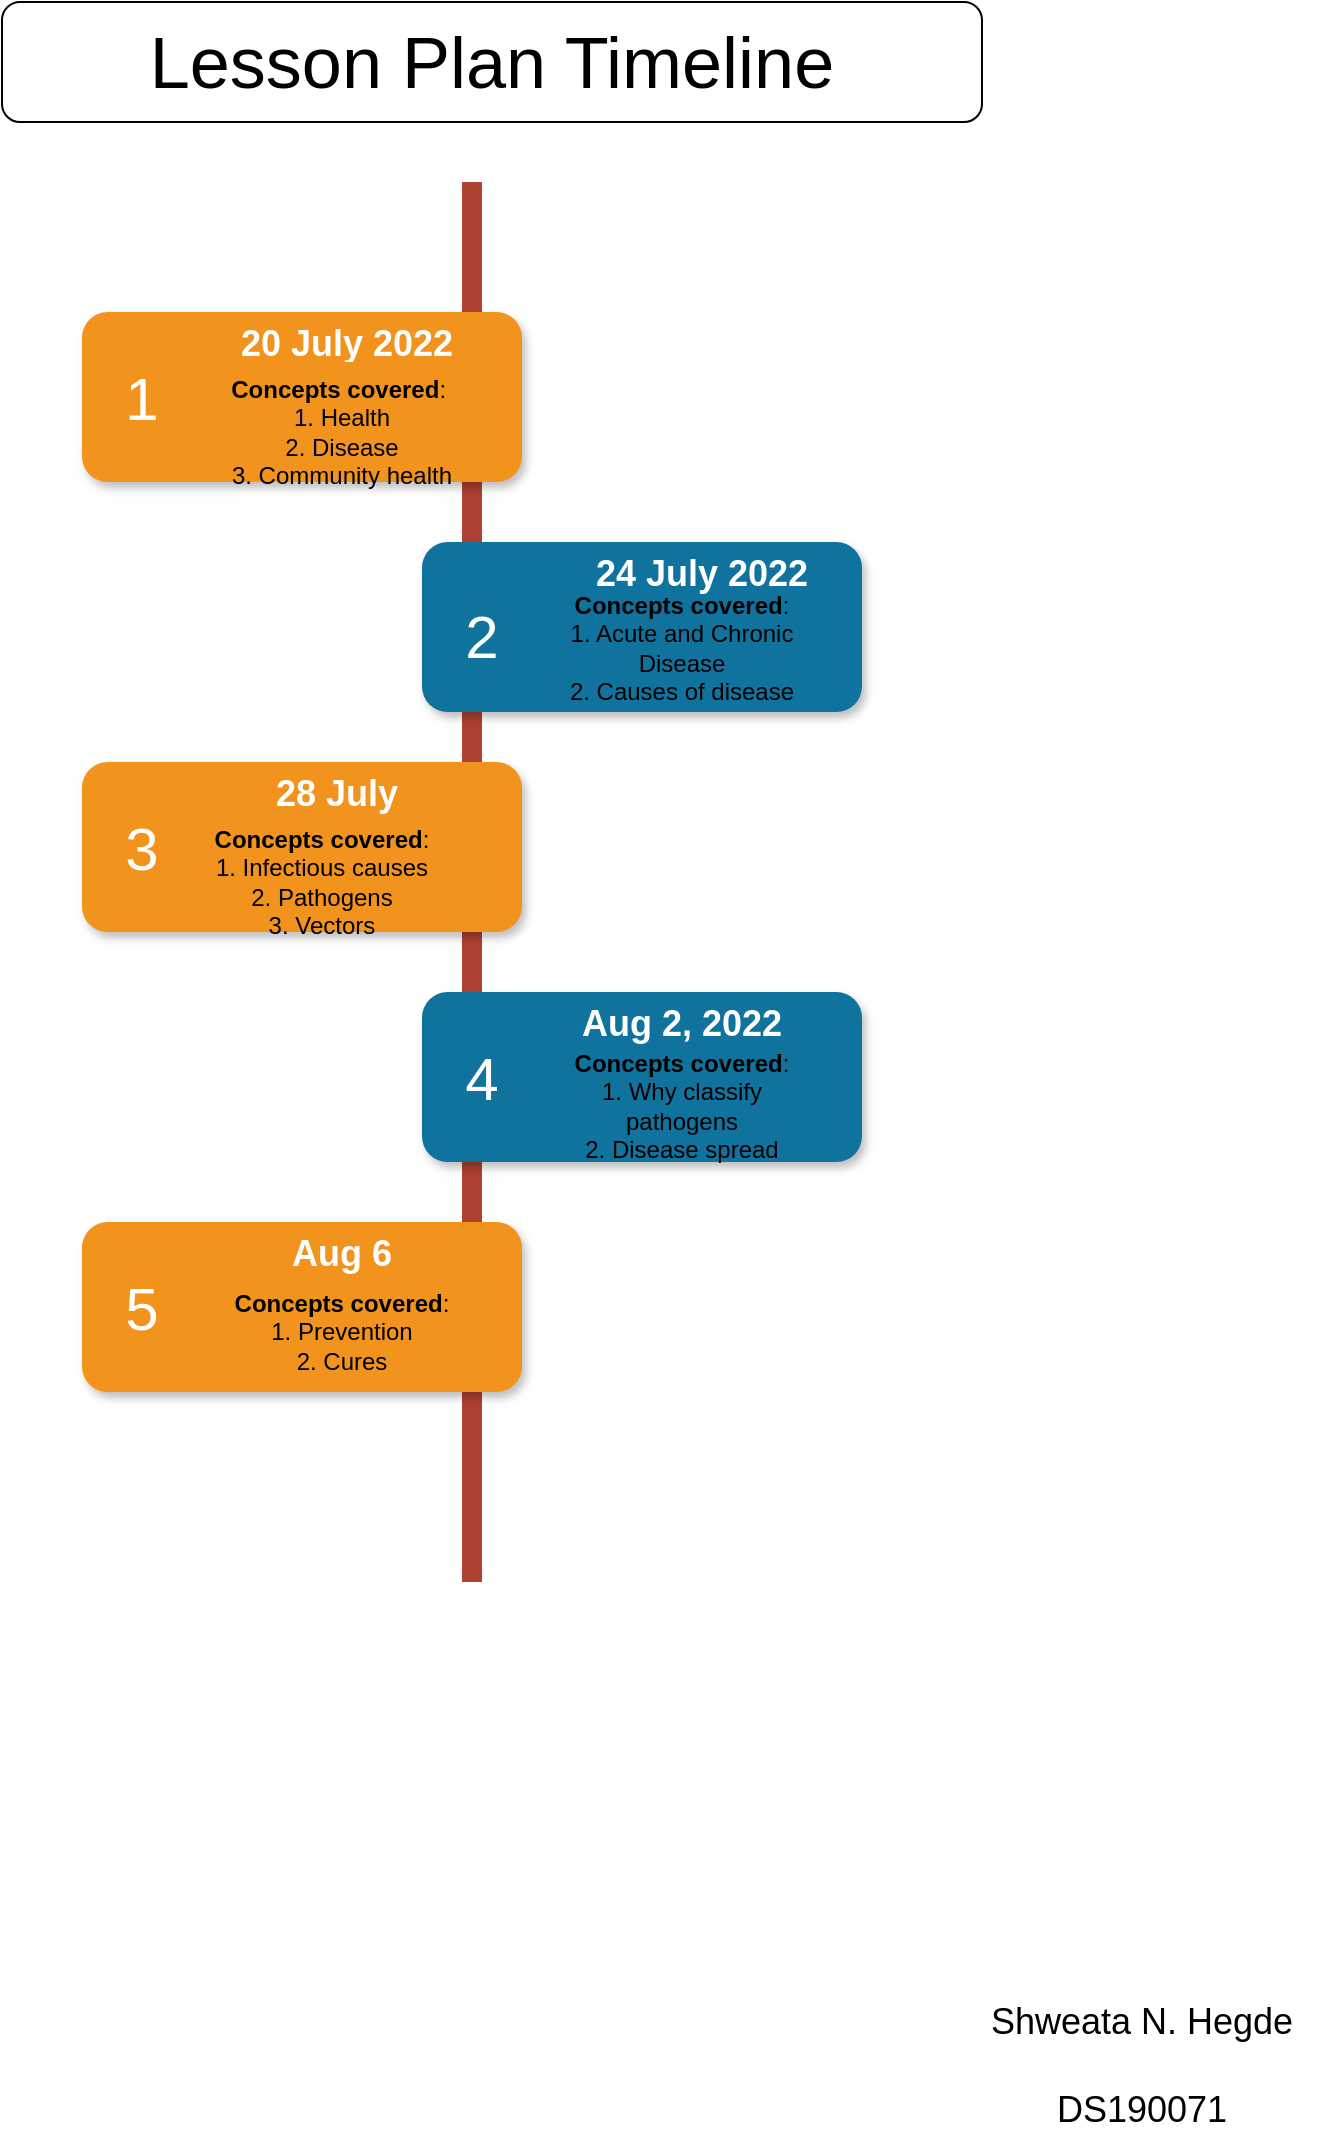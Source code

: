 <mxfile version="20.1.2" type="github" pages="2">
  <diagram name="Page-1" id="fbcf5db9-b524-4cd4-e4f3-379dc89c3999">
    <mxGraphModel dx="1515" dy="694" grid="1" gridSize="10" guides="1" tooltips="1" connect="1" arrows="1" fold="1" page="1" pageScale="1" pageWidth="850" pageHeight="1100" background="none" math="0" shadow="0">
      <root>
        <mxCell id="0" />
        <mxCell id="1" parent="0" />
        <mxCell id="2a0f93b5c73ef8e7-1" value="" style="line;strokeWidth=10;direction=south;html=1;fillColor=none;fontSize=13;fontColor=#000000;align=center;strokeColor=#AE4132;" parent="1" vertex="1">
          <mxGeometry x="400" y="100" width="10" height="700" as="geometry" />
        </mxCell>
        <mxCell id="2a0f93b5c73ef8e7-2" value="" style="rounded=1;whiteSpace=wrap;html=1;strokeColor=none;strokeWidth=1;fillColor=#F2931E;fontSize=13;fontColor=#FFFFFF;align=center;gradientColor=none;gradientDirection=east;verticalAlign=top;shadow=1;" parent="1" vertex="1">
          <mxGeometry x="210" y="165" width="220" height="85" as="geometry" />
        </mxCell>
        <mxCell id="2a0f93b5c73ef8e7-3" value="1" style="text;html=1;strokeColor=none;fillColor=none;align=center;verticalAlign=middle;whiteSpace=wrap;fontSize=30;fontColor=#FFFFFF;" parent="1" vertex="1">
          <mxGeometry x="220" y="198" width="40" height="20" as="geometry" />
        </mxCell>
        <mxCell id="2a0f93b5c73ef8e7-4" value="" style="rounded=1;whiteSpace=wrap;html=1;strokeColor=none;strokeWidth=1;fillColor=#10739E;fontSize=13;fontColor=#FFFFFF;align=center;gradientColor=none;gradientDirection=east;verticalAlign=top;shadow=1;" parent="1" vertex="1">
          <mxGeometry x="380" y="280" width="220" height="85" as="geometry" />
        </mxCell>
        <mxCell id="2a0f93b5c73ef8e7-5" value="2" style="text;html=1;strokeColor=none;fillColor=none;align=center;verticalAlign=middle;whiteSpace=wrap;fontSize=30;fontColor=#FFFFFF;" parent="1" vertex="1">
          <mxGeometry x="390" y="313" width="40" height="27" as="geometry" />
        </mxCell>
        <mxCell id="2a0f93b5c73ef8e7-6" value="" style="rounded=1;whiteSpace=wrap;html=1;strokeColor=none;strokeWidth=1;fillColor=#F2931E;fontSize=13;fontColor=#FFFFFF;align=center;gradientColor=none;gradientDirection=east;verticalAlign=top;shadow=1;" parent="1" vertex="1">
          <mxGeometry x="210" y="390" width="220" height="85" as="geometry" />
        </mxCell>
        <mxCell id="2a0f93b5c73ef8e7-7" value="3" style="text;html=1;strokeColor=none;fillColor=none;align=center;verticalAlign=middle;whiteSpace=wrap;fontSize=30;fontColor=#FFFFFF;" parent="1" vertex="1">
          <mxGeometry x="220" y="423" width="40" height="20" as="geometry" />
        </mxCell>
        <mxCell id="2a0f93b5c73ef8e7-8" value="" style="rounded=1;whiteSpace=wrap;html=1;strokeColor=none;strokeWidth=1;fillColor=#10739E;fontSize=13;fontColor=#FFFFFF;align=center;gradientColor=none;gradientDirection=east;verticalAlign=top;shadow=1;" parent="1" vertex="1">
          <mxGeometry x="380" y="505" width="220" height="85" as="geometry" />
        </mxCell>
        <mxCell id="2a0f93b5c73ef8e7-9" value="4" style="text;html=1;strokeColor=none;fillColor=none;align=center;verticalAlign=middle;whiteSpace=wrap;fontSize=30;fontColor=#FFFFFF;" parent="1" vertex="1">
          <mxGeometry x="390" y="538" width="40" height="20" as="geometry" />
        </mxCell>
        <mxCell id="2a0f93b5c73ef8e7-10" value="" style="rounded=1;whiteSpace=wrap;html=1;strokeColor=none;strokeWidth=1;fillColor=#F2931E;fontSize=13;fontColor=#FFFFFF;align=center;gradientColor=none;gradientDirection=east;verticalAlign=top;shadow=1;" parent="1" vertex="1">
          <mxGeometry x="210" y="620" width="220" height="85" as="geometry" />
        </mxCell>
        <mxCell id="2a0f93b5c73ef8e7-11" value="5" style="text;html=1;strokeColor=none;fillColor=none;align=center;verticalAlign=middle;whiteSpace=wrap;fontSize=30;fontColor=#FFFFFF;" parent="1" vertex="1">
          <mxGeometry x="220" y="653" width="40" height="20" as="geometry" />
        </mxCell>
        <mxCell id="2a0f93b5c73ef8e7-15" value="7" style="text;html=1;strokeColor=none;fillColor=none;align=center;verticalAlign=middle;whiteSpace=wrap;fontSize=30;fontColor=#FFFFFF;" parent="1" vertex="1">
          <mxGeometry x="180" y="863" width="40" height="20" as="geometry" />
        </mxCell>
        <mxCell id="2a0f93b5c73ef8e7-18" value="&lt;h1&gt;&amp;nbsp;20 July 2022&lt;/h1&gt;&lt;p&gt;&lt;br&gt;&lt;/p&gt;" style="text;html=1;spacing=5;spacingTop=-20;whiteSpace=wrap;overflow=hidden;strokeColor=none;strokeWidth=4;fillColor=none;gradientColor=#007FFF;fontSize=9;fontColor=#FFFFFF;align=center;" parent="1" vertex="1">
          <mxGeometry x="260" y="169" width="160" height="21" as="geometry" />
        </mxCell>
        <mxCell id="2a0f93b5c73ef8e7-19" value="&lt;h1&gt;24 July 2022&lt;/h1&gt;&lt;p&gt;&lt;br&gt;&lt;/p&gt;" style="text;html=1;spacing=5;spacingTop=-20;whiteSpace=wrap;overflow=hidden;strokeColor=none;strokeWidth=4;fillColor=none;gradientColor=#007FFF;fontSize=9;fontColor=#FFFFFF;align=center;" parent="1" vertex="1">
          <mxGeometry x="440" y="284" width="160" height="26" as="geometry" />
        </mxCell>
        <mxCell id="2a0f93b5c73ef8e7-20" value="&lt;h1&gt;28 July&amp;nbsp;&lt;/h1&gt;&lt;p&gt;&lt;br&gt;&lt;/p&gt;" style="text;html=1;spacing=5;spacingTop=-20;whiteSpace=wrap;overflow=hidden;strokeColor=none;strokeWidth=4;fillColor=none;gradientColor=#007FFF;fontSize=9;fontColor=#FFFFFF;align=center;" parent="1" vertex="1">
          <mxGeometry x="260" y="394" width="160" height="26" as="geometry" />
        </mxCell>
        <mxCell id="2a0f93b5c73ef8e7-21" value="&lt;h1&gt;Aug 2, 2022&lt;/h1&gt;&lt;p&gt;&lt;br&gt;&lt;/p&gt;" style="text;html=1;spacing=5;spacingTop=-20;whiteSpace=wrap;overflow=hidden;strokeColor=none;strokeWidth=4;fillColor=none;gradientColor=#007FFF;fontSize=9;fontColor=#FFFFFF;align=center;" parent="1" vertex="1">
          <mxGeometry x="430" y="509" width="160" height="31" as="geometry" />
        </mxCell>
        <mxCell id="2a0f93b5c73ef8e7-22" value="&lt;h1&gt;Aug 6&lt;/h1&gt;&lt;p&gt;&lt;br&gt;&lt;/p&gt;" style="text;html=1;spacing=5;spacingTop=-20;whiteSpace=wrap;overflow=hidden;strokeColor=none;strokeWidth=4;fillColor=none;gradientColor=#007FFF;fontSize=9;fontColor=#FFFFFF;align=center;" parent="1" vertex="1">
          <mxGeometry x="260" y="624" width="160" height="26" as="geometry" />
        </mxCell>
        <mxCell id="2a0f93b5c73ef8e7-23" value="&lt;h1&gt;Heading&lt;/h1&gt;&lt;p&gt;Lorem ipsum dolor sit amet, consectetur adipisicing elit, sed do eiusmod tempor incididunt ut labore et dolore magna aliqua.&lt;/p&gt;" style="text;html=1;spacing=5;spacingTop=-20;whiteSpace=wrap;overflow=hidden;strokeColor=none;strokeWidth=4;fillColor=none;gradientColor=#007FFF;fontSize=9;fontColor=#FFFFFF;align=center;" parent="1" vertex="1">
          <mxGeometry x="430" y="739" width="160" height="77" as="geometry" />
        </mxCell>
        <mxCell id="rAk3srcLJeuSbxzVKhXl-1" value="&lt;b&gt;Concepts covered&lt;/b&gt;:&amp;nbsp;&lt;br&gt;1. Health&lt;br&gt;2. Disease&lt;br&gt;3. Community health" style="text;html=1;strokeColor=none;fillColor=none;align=center;verticalAlign=middle;whiteSpace=wrap;rounded=0;" vertex="1" parent="1">
          <mxGeometry x="280" y="210" width="120" height="30" as="geometry" />
        </mxCell>
        <mxCell id="rAk3srcLJeuSbxzVKhXl-2" value="&lt;b&gt;Concepts covered&lt;/b&gt;:&lt;br&gt;1. Acute and Chronic Disease&lt;br&gt;2. Causes of disease" style="text;html=1;strokeColor=none;fillColor=none;align=center;verticalAlign=middle;whiteSpace=wrap;rounded=0;" vertex="1" parent="1">
          <mxGeometry x="450" y="318" width="120" height="30" as="geometry" />
        </mxCell>
        <mxCell id="rAk3srcLJeuSbxzVKhXl-3" value="&lt;b&gt;Concepts covered&lt;/b&gt;:&lt;br&gt;1. Infectious causes&lt;br&gt;2. Pathogens&lt;br&gt;3. Vectors" style="text;html=1;strokeColor=none;fillColor=none;align=center;verticalAlign=middle;whiteSpace=wrap;rounded=0;" vertex="1" parent="1">
          <mxGeometry x="270" y="435" width="120" height="30" as="geometry" />
        </mxCell>
        <mxCell id="rAk3srcLJeuSbxzVKhXl-4" value="&lt;br&gt;&lt;b&gt;Concepts covered&lt;/b&gt;:&lt;br&gt;1. Why classify pathogens&lt;br&gt;2. Disease spread" style="text;html=1;strokeColor=none;fillColor=none;align=center;verticalAlign=middle;whiteSpace=wrap;rounded=0;" vertex="1" parent="1">
          <mxGeometry x="450" y="540" width="120" height="30" as="geometry" />
        </mxCell>
        <mxCell id="rAk3srcLJeuSbxzVKhXl-5" value="&lt;b&gt;Concepts covered&lt;/b&gt;:&lt;br&gt;1. Prevention&lt;br&gt;2. Cures" style="text;html=1;strokeColor=none;fillColor=none;align=center;verticalAlign=middle;whiteSpace=wrap;rounded=0;" vertex="1" parent="1">
          <mxGeometry x="280" y="660" width="120" height="30" as="geometry" />
        </mxCell>
        <mxCell id="rAk3srcLJeuSbxzVKhXl-6" value="&lt;font style=&quot;font-size: 36px;&quot;&gt;Lesson Plan Timeline&lt;/font&gt;" style="rounded=1;whiteSpace=wrap;html=1;" vertex="1" parent="1">
          <mxGeometry x="170" y="10" width="490" height="60" as="geometry" />
        </mxCell>
        <mxCell id="rAk3srcLJeuSbxzVKhXl-7" value="&lt;font style=&quot;font-size: 18px;&quot;&gt;Shweata N. Hegde&lt;br&gt;DS190071&lt;br&gt;&lt;/font&gt;" style="text;html=1;strokeColor=none;fillColor=none;align=center;verticalAlign=middle;whiteSpace=wrap;rounded=0;fontSize=36;" vertex="1" parent="1">
          <mxGeometry x="650" y="1020" width="180" height="30" as="geometry" />
        </mxCell>
      </root>
    </mxGraphModel>
  </diagram>
  <diagram id="Ic8pKW_3al_qR2VaV9mP" name="Page-2">
    <mxGraphModel dx="985" dy="451" grid="1" gridSize="10" guides="1" tooltips="1" connect="1" arrows="1" fold="1" page="1" pageScale="1" pageWidth="850" pageHeight="1100" math="0" shadow="0">
      <root>
        <mxCell id="0" />
        <mxCell id="1" parent="0" />
      </root>
    </mxGraphModel>
  </diagram>
</mxfile>
